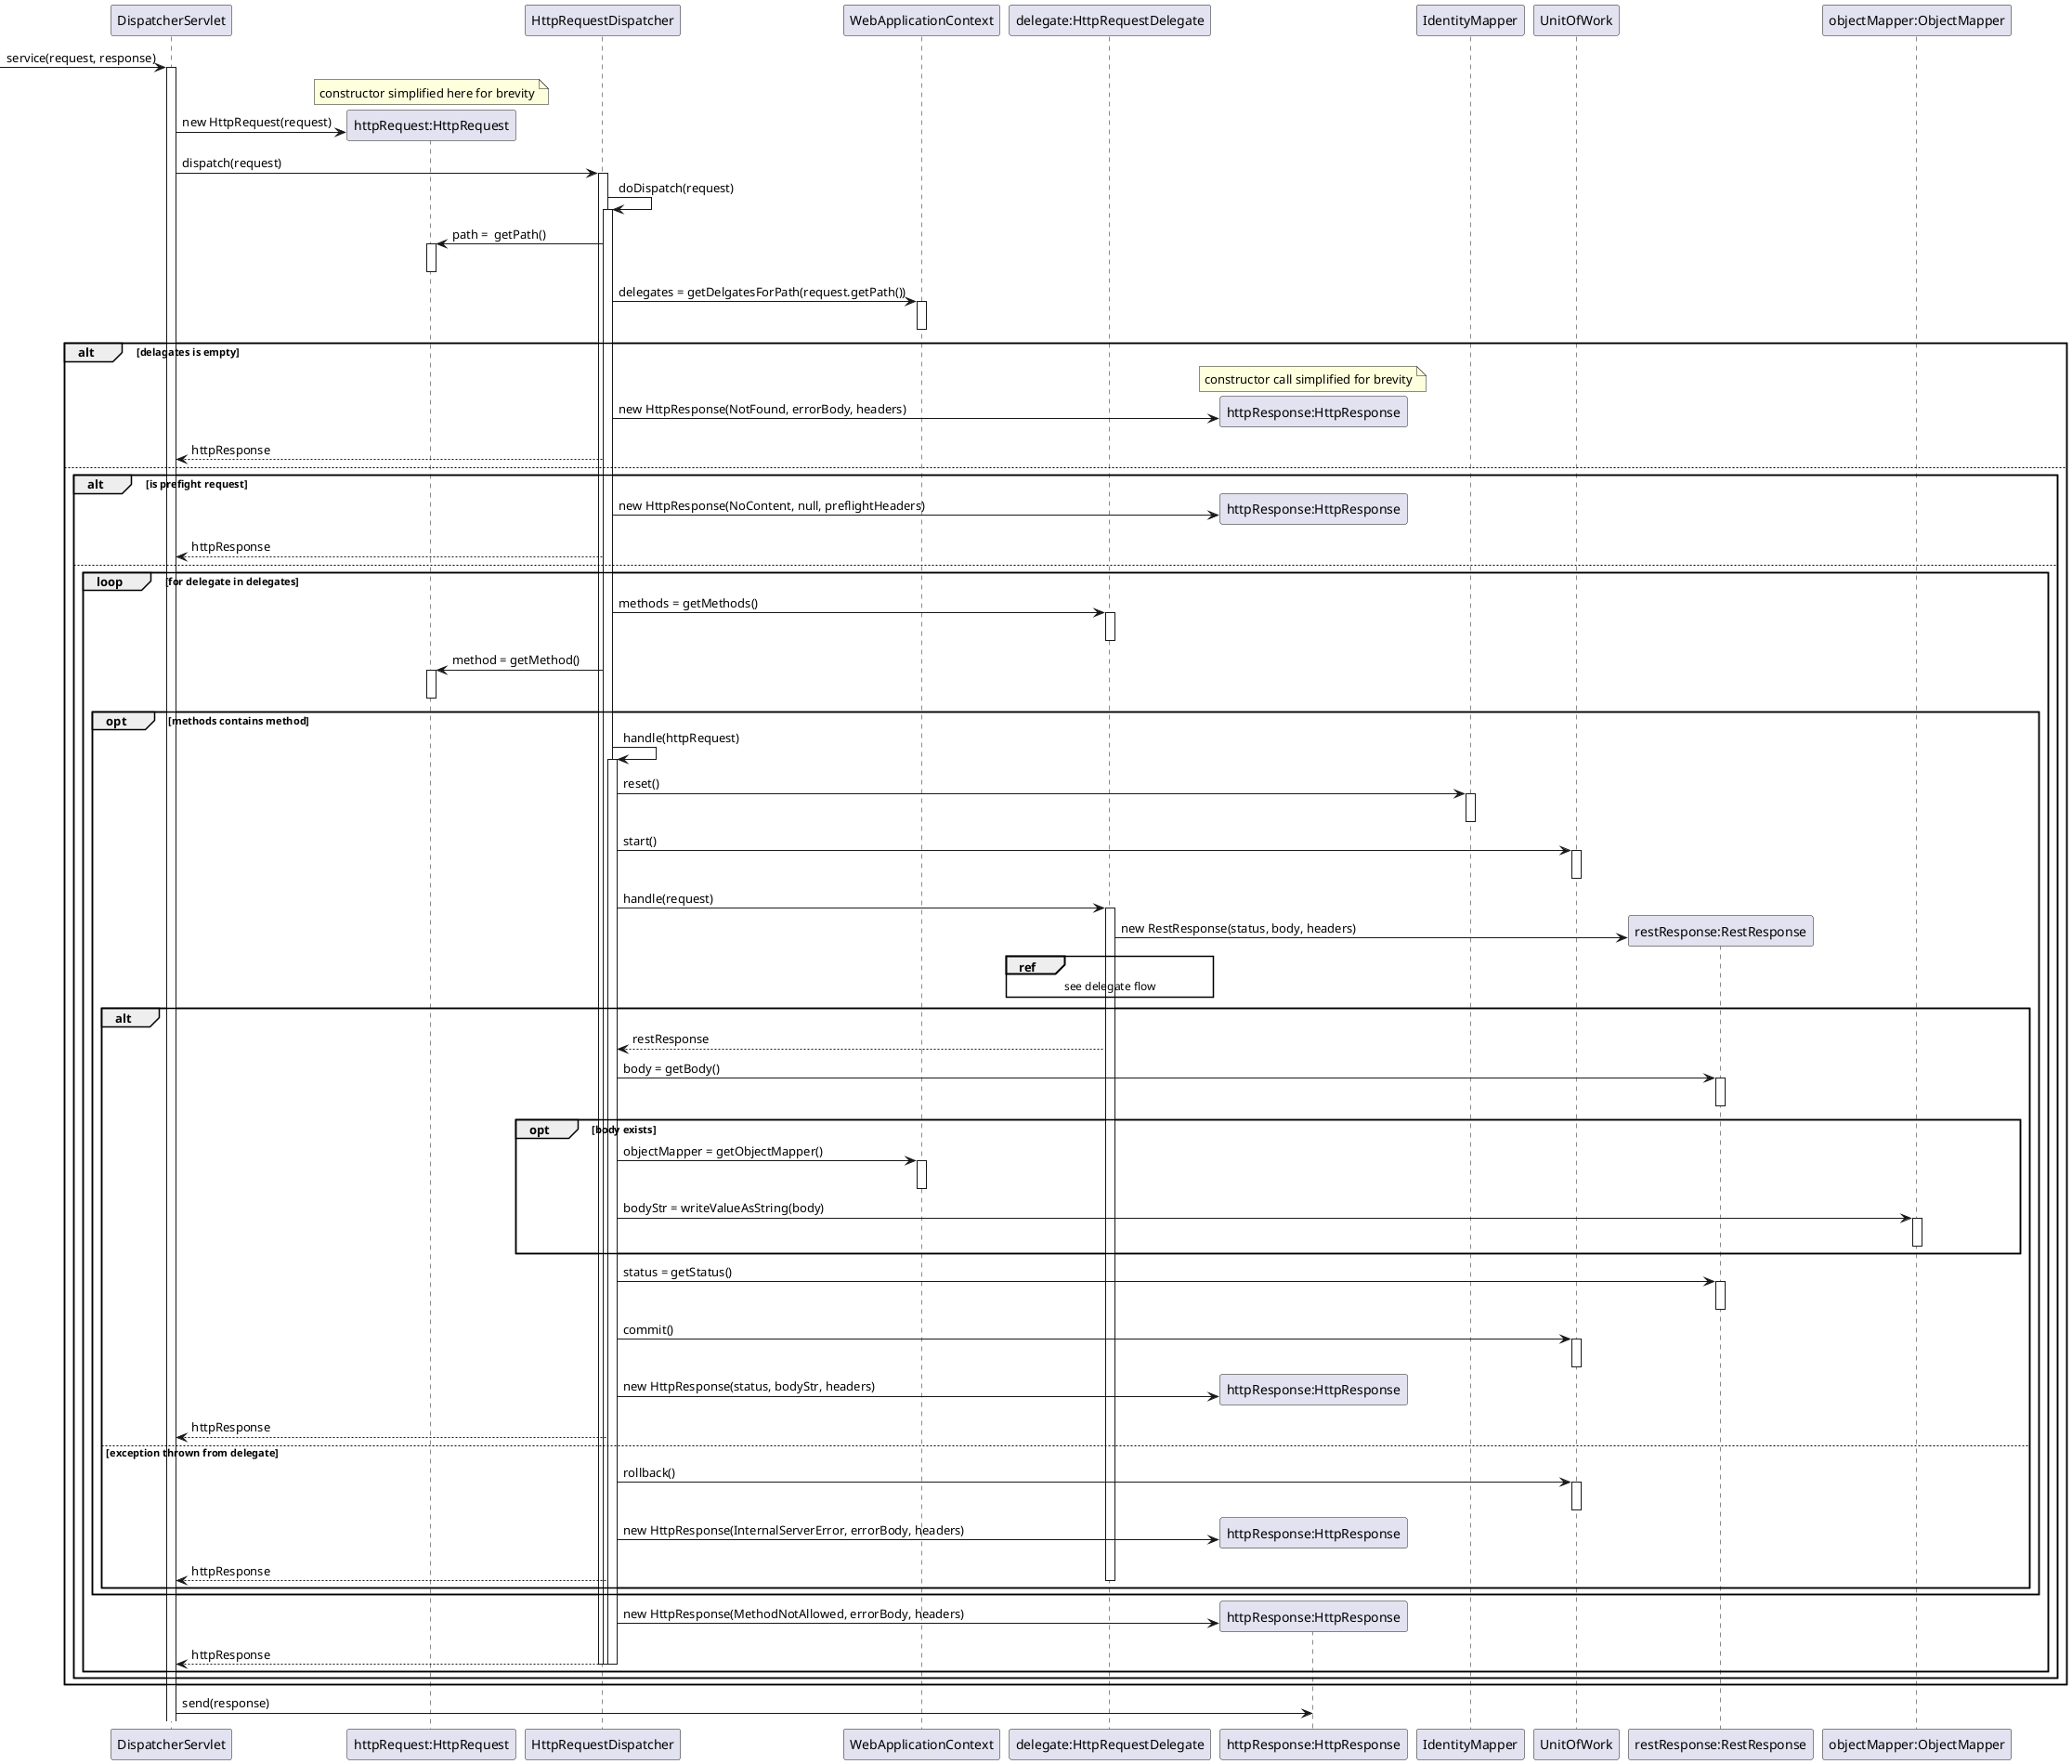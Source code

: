 @startuml front controller

participant "DispatcherServlet" as diss
participant "httpRequest:HttpRequest" as req
participant "HttpRequestDispatcher" as dispatcher
participant "WebApplicationContext" as webCtx
participant "delegate:HttpRequestDelegate" as delegate
participant "httpResponse:HttpResponse" as res
participant "IdentityMapper" as imap
participant "UnitOfWork" as uow
participant "restResponse:RestResponse" as restres
participant "objectMapper:ObjectMapper" as objmap

[-> diss: service(request, response)
activate diss
note over req: constructor simplified here for brevity
diss -> req **: new HttpRequest(request)
diss -> dispatcher: dispatch(request)
activate dispatcher
dispatcher -> dispatcher: doDispatch(request)
activate dispatcher
dispatcher -> req: path =  getPath()
activate req
deactivate req
dispatcher -> webCtx: delegates = getDelgatesForPath(request.getPath())
activate webCtx
deactivate webCtx
alt delagates is empty
  note over res: constructor call simplified for brevity
  dispatcher -> res **: new HttpResponse(NotFound, errorBody, headers)
  dispatcher --> diss: httpResponse
else
  alt is prefight request
    dispatcher -> res **: new HttpResponse(NoContent, null, preflightHeaders)
    dispatcher --> diss: httpResponse
  else
    loop for delegate in delegates
      dispatcher -> delegate: methods = getMethods()
      activate delegate
      deactivate delegate
      dispatcher -> req: method = getMethod()
      activate req
      deactivate req
      opt methods contains method
        dispatcher -> dispatcher: handle(httpRequest)
        activate dispatcher
        dispatcher -> imap: reset()
        activate imap
        deactivate imap
        dispatcher -> uow: start()
        activate uow
        deactivate uow
        dispatcher -> delegate: handle(request)
        activate delegate
        delegate -> restres **: new RestResponse(status, body, headers)
        ref over delegate: see delegate flow
        alt
          delegate --> dispatcher: restResponse
          dispatcher -> restres: body = getBody()
          activate restres
          deactivate restres
          opt body exists
            dispatcher -> webCtx: objectMapper = getObjectMapper()
            activate webCtx
            deactivate webCtx
            dispatcher -> objmap: bodyStr = writeValueAsString(body)
            activate objmap
            deactivate objmap
          end
          dispatcher -> restres: status = getStatus()
          activate restres
          deactivate restres
          dispatcher -> uow: commit()
          activate uow
          deactivate uow
          dispatcher -> res **: new HttpResponse(status, bodyStr, headers)
          dispatcher --> diss: httpResponse
        else exception thrown from delegate
          dispatcher -> uow: rollback()
          activate uow
          deactivate uow
          dispatcher -> res **: new HttpResponse(InternalServerError, errorBody, headers)
          dispatcher --> diss: httpResponse
          deactivate delegate
        end
      end
      dispatcher -> res **: new HttpResponse(MethodNotAllowed, errorBody, headers)
      dispatcher --> diss: httpResponse
      deactivate dispatcher
      deactivate dispatcher
      deactivate dispatcher
    end
  end
end
diss -> res: send(response)
@enduml